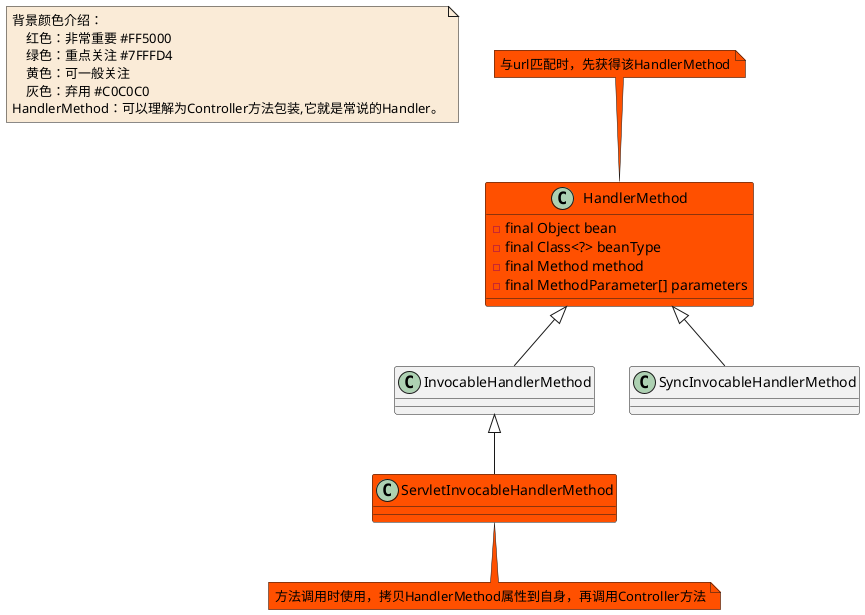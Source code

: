 @startuml

note  as N1 #FAEBD7
    背景颜色介绍：
        红色：非常重要 #FF5000
        绿色：重点关注 #7FFFD4
        黄色：可一般关注
        灰色：弃用 #C0C0C0
    HandlerMethod：可以理解为Controller方法包装,它就是常说的Handler。
end note

class HandlerMethod #FF5000
note top #FF5000: 与url匹配时，先获得该HandlerMethod
HandlerMethod : -final Object bean
HandlerMethod : -final Class<?> beanType
HandlerMethod : -final Method method
HandlerMethod : -final MethodParameter[] parameters
class InvocableHandlerMethod
class ServletInvocableHandlerMethod #FF5000
note bottom #FF5000: 方法调用时使用，拷贝HandlerMethod属性到自身，再调用Controller方法
class SyncInvocableHandlerMethod


HandlerMethod <|-- InvocableHandlerMethod
HandlerMethod <|-- SyncInvocableHandlerMethod


InvocableHandlerMethod <|-- ServletInvocableHandlerMethod

@enduml